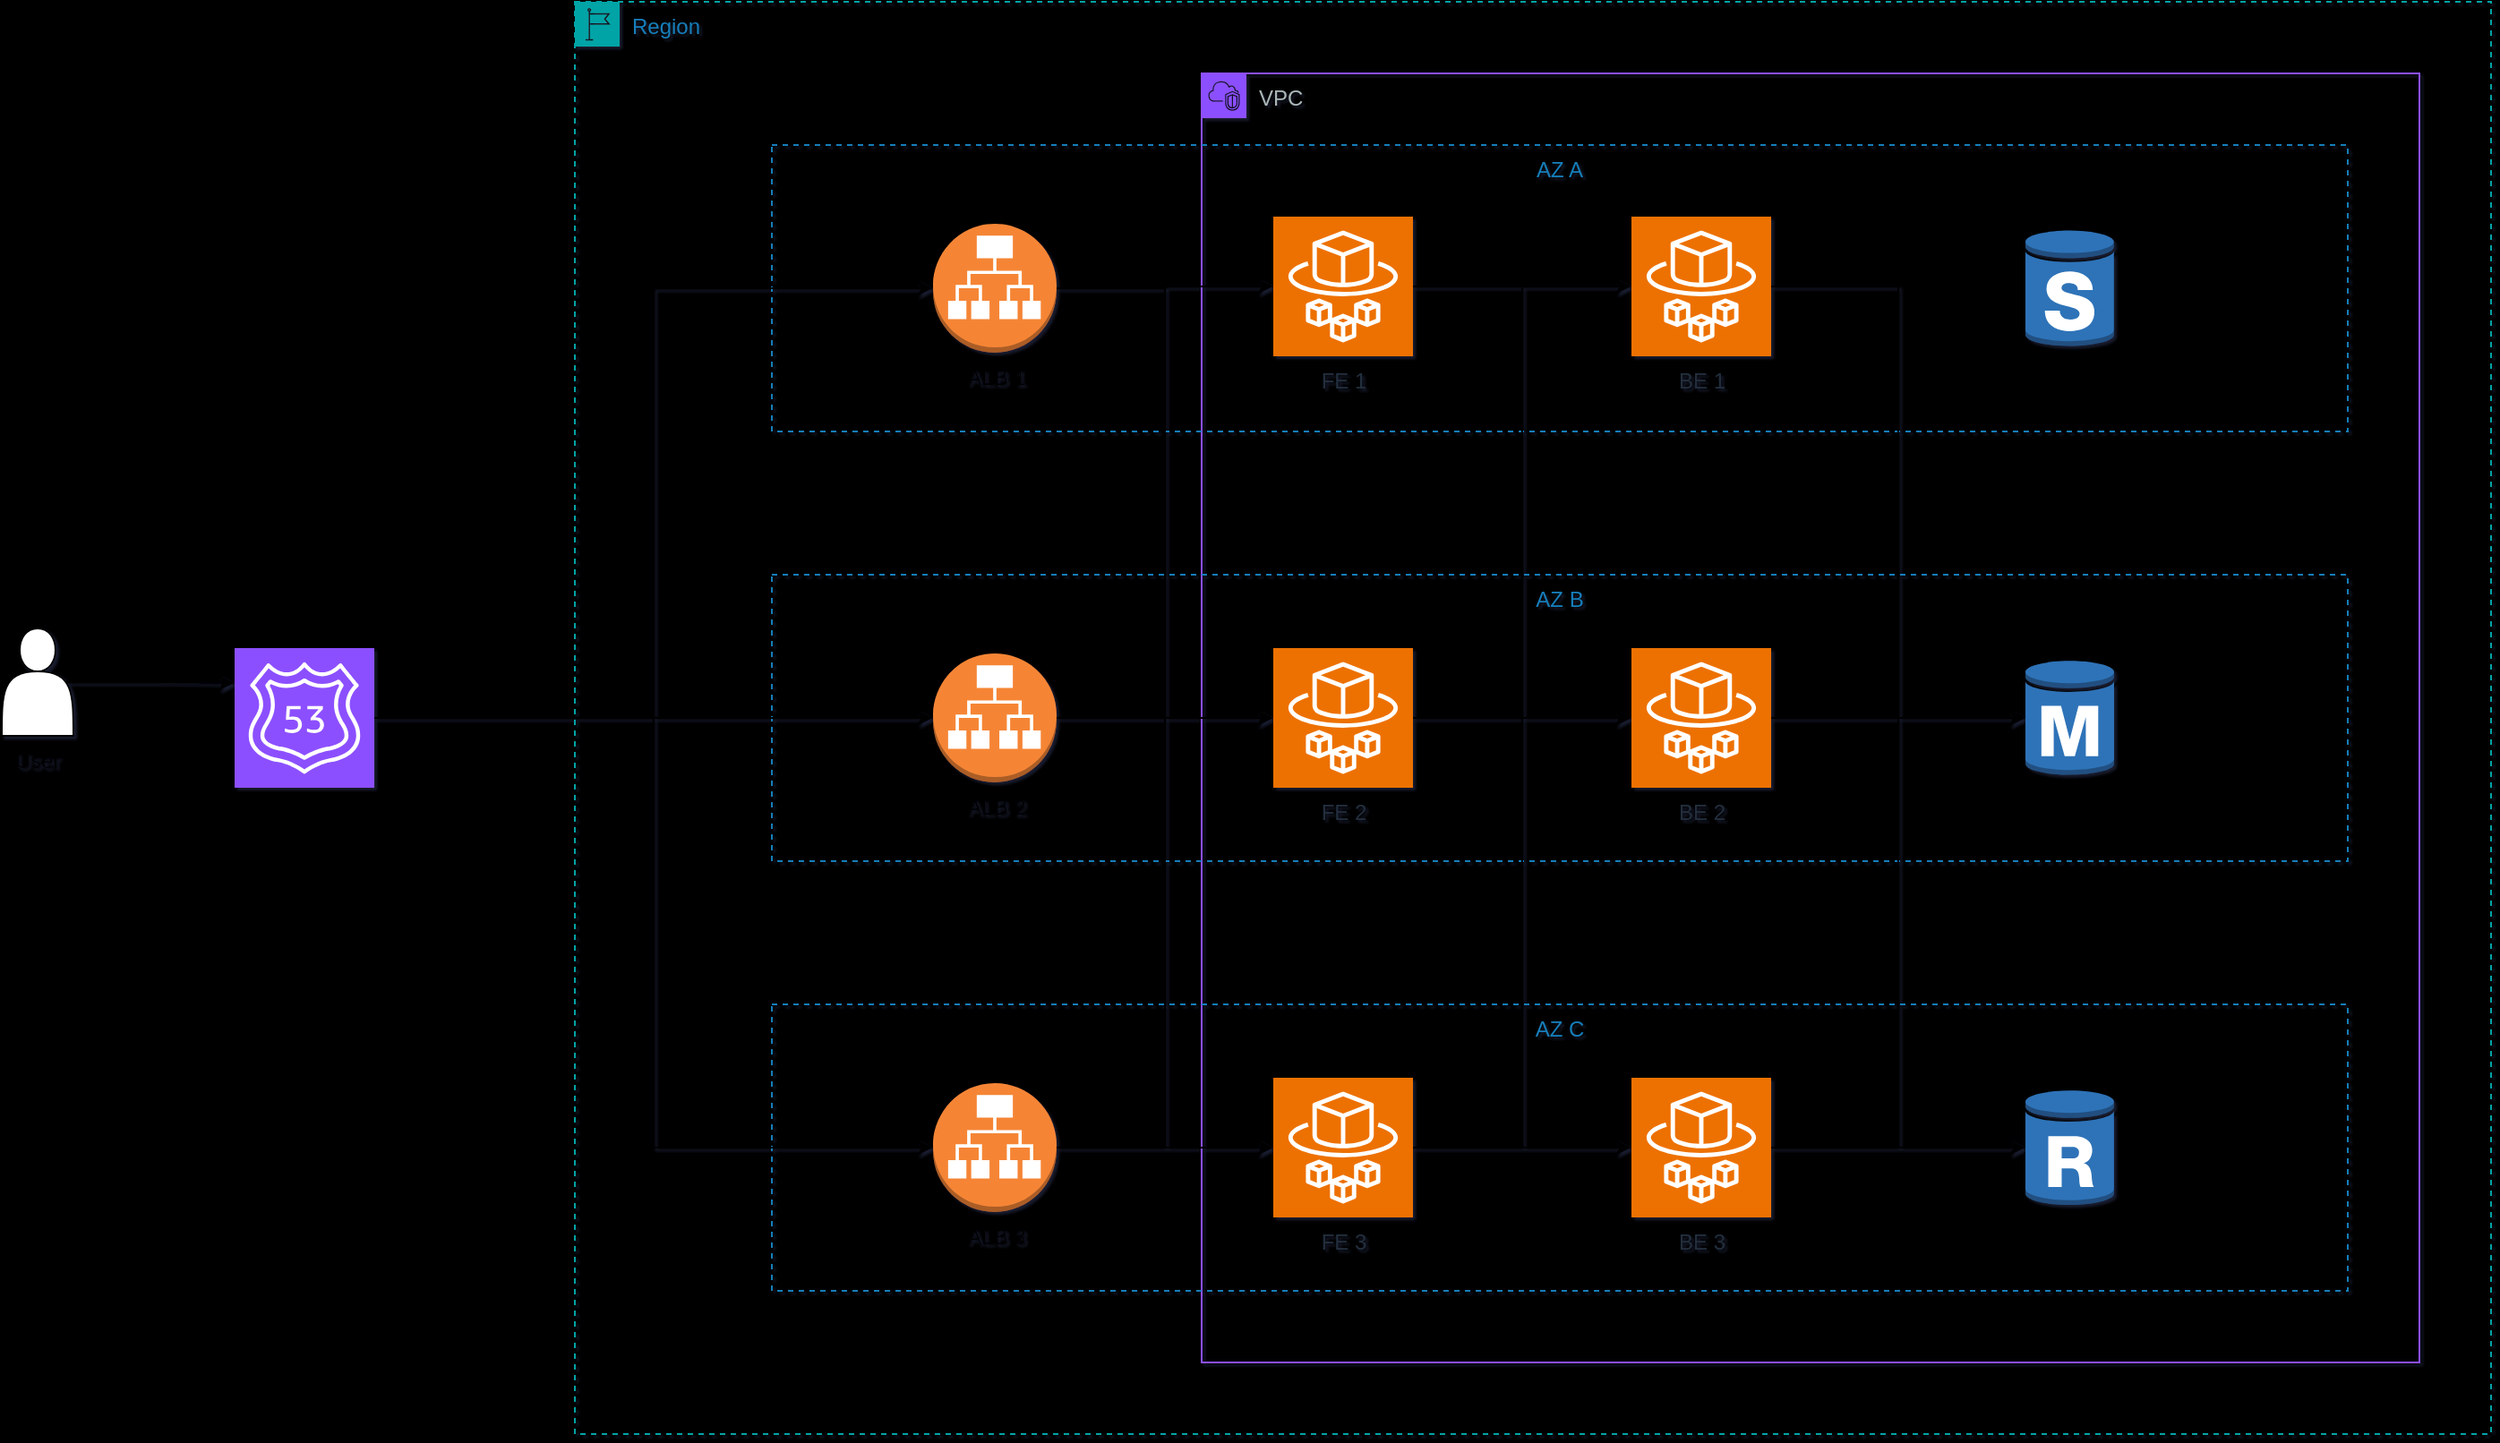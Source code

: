 <mxfile>
    <diagram id="Ht1M8jgEwFfnCIfOTk4-" name="Page-1">
        <mxGraphModel dx="518" dy="533" grid="1" gridSize="10" guides="1" tooltips="1" connect="1" arrows="1" fold="1" page="1" pageScale="1" pageWidth="1169" pageHeight="827" background="#000000" math="0" shadow="1">
            <root>
                <mxCell id="0"/>
                <mxCell id="1" parent="0"/>
                <mxCell id="lAUZnwLg1dEyD_h4AX2I-5" value="Region" style="points=[[0,0],[0.25,0],[0.5,0],[0.75,0],[1,0],[1,0.25],[1,0.5],[1,0.75],[1,1],[0.75,1],[0.5,1],[0.25,1],[0,1],[0,0.75],[0,0.5],[0,0.25]];outlineConnect=0;gradientColor=none;html=1;whiteSpace=wrap;fontSize=12;fontStyle=0;container=1;pointerEvents=0;collapsible=0;recursiveResize=0;shape=mxgraph.aws4.group;grIcon=mxgraph.aws4.group_region;strokeColor=#00A4A6;fillColor=none;verticalAlign=top;align=left;spacingLeft=30;fontColor=#147EBA;dashed=1;" parent="1" vertex="1">
                    <mxGeometry x="410" y="40" width="1070" height="800" as="geometry"/>
                </mxCell>
                <mxCell id="lAUZnwLg1dEyD_h4AX2I-1" value="VPC" style="points=[[0,0],[0.25,0],[0.5,0],[0.75,0],[1,0],[1,0.25],[1,0.5],[1,0.75],[1,1],[0.75,1],[0.5,1],[0.25,1],[0,1],[0,0.75],[0,0.5],[0,0.25]];outlineConnect=0;gradientColor=none;html=1;whiteSpace=wrap;fontSize=12;fontStyle=0;container=1;pointerEvents=0;collapsible=0;recursiveResize=0;shape=mxgraph.aws4.group;grIcon=mxgraph.aws4.group_vpc2;strokeColor=#8C4FFF;fillColor=none;verticalAlign=top;align=left;spacingLeft=30;fontColor=#AAB7B8;dashed=0;" parent="lAUZnwLg1dEyD_h4AX2I-5" vertex="1">
                    <mxGeometry x="350" y="40" width="680" height="720" as="geometry"/>
                </mxCell>
                <mxCell id="lAUZnwLg1dEyD_h4AX2I-12" value="AZ B" style="fillColor=none;strokeColor=#147EBA;dashed=1;verticalAlign=top;fontStyle=0;fontColor=#147EBA;whiteSpace=wrap;html=1;" parent="lAUZnwLg1dEyD_h4AX2I-1" vertex="1">
                    <mxGeometry x="-240" y="280" width="880" height="160" as="geometry"/>
                </mxCell>
                <mxCell id="lAUZnwLg1dEyD_h4AX2I-47" style="edgeStyle=orthogonalEdgeStyle;rounded=0;orthogonalLoop=1;jettySize=auto;html=1;exitX=1;exitY=0.5;exitDx=0;exitDy=0;exitPerimeter=0;" parent="lAUZnwLg1dEyD_h4AX2I-1" source="lAUZnwLg1dEyD_h4AX2I-13" target="lAUZnwLg1dEyD_h4AX2I-14" edge="1">
                    <mxGeometry relative="1" as="geometry"/>
                </mxCell>
                <mxCell id="lAUZnwLg1dEyD_h4AX2I-13" value="FE 2" style="sketch=0;points=[[0,0,0],[0.25,0,0],[0.5,0,0],[0.75,0,0],[1,0,0],[0,1,0],[0.25,1,0],[0.5,1,0],[0.75,1,0],[1,1,0],[0,0.25,0],[0,0.5,0],[0,0.75,0],[1,0.25,0],[1,0.5,0],[1,0.75,0]];outlineConnect=0;fontColor=#232F3E;fillColor=#ED7100;strokeColor=#ffffff;dashed=0;verticalLabelPosition=bottom;verticalAlign=top;align=center;html=1;fontSize=12;fontStyle=0;aspect=fixed;shape=mxgraph.aws4.resourceIcon;resIcon=mxgraph.aws4.fargate;" parent="lAUZnwLg1dEyD_h4AX2I-1" vertex="1">
                    <mxGeometry x="40" y="321" width="78" height="78" as="geometry"/>
                </mxCell>
                <mxCell id="lAUZnwLg1dEyD_h4AX2I-14" value="BE 2" style="sketch=0;points=[[0,0,0],[0.25,0,0],[0.5,0,0],[0.75,0,0],[1,0,0],[0,1,0],[0.25,1,0],[0.5,1,0],[0.75,1,0],[1,1,0],[0,0.25,0],[0,0.5,0],[0,0.75,0],[1,0.25,0],[1,0.5,0],[1,0.75,0]];outlineConnect=0;fontColor=#232F3E;fillColor=#ED7100;strokeColor=#ffffff;dashed=0;verticalLabelPosition=bottom;verticalAlign=top;align=center;html=1;fontSize=12;fontStyle=0;aspect=fixed;shape=mxgraph.aws4.resourceIcon;resIcon=mxgraph.aws4.fargate;" parent="lAUZnwLg1dEyD_h4AX2I-1" vertex="1">
                    <mxGeometry x="240" y="321" width="78" height="78" as="geometry"/>
                </mxCell>
                <mxCell id="lAUZnwLg1dEyD_h4AX2I-17" value="AZ C" style="fillColor=none;strokeColor=#147EBA;dashed=1;verticalAlign=top;fontStyle=0;fontColor=#147EBA;whiteSpace=wrap;html=1;" parent="lAUZnwLg1dEyD_h4AX2I-1" vertex="1">
                    <mxGeometry x="-240" y="520" width="880" height="160" as="geometry"/>
                </mxCell>
                <mxCell id="lAUZnwLg1dEyD_h4AX2I-48" style="edgeStyle=orthogonalEdgeStyle;rounded=0;orthogonalLoop=1;jettySize=auto;html=1;exitX=1;exitY=0.5;exitDx=0;exitDy=0;exitPerimeter=0;" parent="lAUZnwLg1dEyD_h4AX2I-1" source="lAUZnwLg1dEyD_h4AX2I-18" target="lAUZnwLg1dEyD_h4AX2I-19" edge="1">
                    <mxGeometry relative="1" as="geometry"/>
                </mxCell>
                <mxCell id="lAUZnwLg1dEyD_h4AX2I-51" style="edgeStyle=orthogonalEdgeStyle;rounded=0;orthogonalLoop=1;jettySize=auto;html=1;exitX=1;exitY=0.5;exitDx=0;exitDy=0;exitPerimeter=0;entryX=0;entryY=0.5;entryDx=0;entryDy=0;entryPerimeter=0;" parent="lAUZnwLg1dEyD_h4AX2I-1" source="lAUZnwLg1dEyD_h4AX2I-18" target="lAUZnwLg1dEyD_h4AX2I-14" edge="1">
                    <mxGeometry relative="1" as="geometry"/>
                </mxCell>
                <mxCell id="lAUZnwLg1dEyD_h4AX2I-18" value="FE 3" style="sketch=0;points=[[0,0,0],[0.25,0,0],[0.5,0,0],[0.75,0,0],[1,0,0],[0,1,0],[0.25,1,0],[0.5,1,0],[0.75,1,0],[1,1,0],[0,0.25,0],[0,0.5,0],[0,0.75,0],[1,0.25,0],[1,0.5,0],[1,0.75,0]];outlineConnect=0;fontColor=#232F3E;fillColor=#ED7100;strokeColor=#ffffff;dashed=0;verticalLabelPosition=bottom;verticalAlign=top;align=center;html=1;fontSize=12;fontStyle=0;aspect=fixed;shape=mxgraph.aws4.resourceIcon;resIcon=mxgraph.aws4.fargate;" parent="lAUZnwLg1dEyD_h4AX2I-1" vertex="1">
                    <mxGeometry x="40" y="561" width="78" height="78" as="geometry"/>
                </mxCell>
                <mxCell id="lAUZnwLg1dEyD_h4AX2I-19" value="BE 3" style="sketch=0;points=[[0,0,0],[0.25,0,0],[0.5,0,0],[0.75,0,0],[1,0,0],[0,1,0],[0.25,1,0],[0.5,1,0],[0.75,1,0],[1,1,0],[0,0.25,0],[0,0.5,0],[0,0.75,0],[1,0.25,0],[1,0.5,0],[1,0.75,0]];outlineConnect=0;fontColor=#232F3E;fillColor=#ED7100;strokeColor=#ffffff;dashed=0;verticalLabelPosition=bottom;verticalAlign=top;align=center;html=1;fontSize=12;fontStyle=0;aspect=fixed;shape=mxgraph.aws4.resourceIcon;resIcon=mxgraph.aws4.fargate;" parent="lAUZnwLg1dEyD_h4AX2I-1" vertex="1">
                    <mxGeometry x="240" y="561" width="78" height="78" as="geometry"/>
                </mxCell>
                <mxCell id="lAUZnwLg1dEyD_h4AX2I-6" value="AZ A" style="fillColor=none;strokeColor=#147EBA;dashed=1;verticalAlign=top;fontStyle=0;fontColor=#147EBA;whiteSpace=wrap;html=1;" parent="lAUZnwLg1dEyD_h4AX2I-1" vertex="1">
                    <mxGeometry x="-240" y="40" width="880" height="160" as="geometry"/>
                </mxCell>
                <mxCell id="lAUZnwLg1dEyD_h4AX2I-46" style="edgeStyle=orthogonalEdgeStyle;rounded=0;orthogonalLoop=1;jettySize=auto;html=1;exitX=1;exitY=0.5;exitDx=0;exitDy=0;exitPerimeter=0;" parent="lAUZnwLg1dEyD_h4AX2I-1" source="lAUZnwLg1dEyD_h4AX2I-7" target="lAUZnwLg1dEyD_h4AX2I-8" edge="1">
                    <mxGeometry relative="1" as="geometry"/>
                </mxCell>
                <mxCell id="lAUZnwLg1dEyD_h4AX2I-7" value="FE&amp;nbsp;&lt;span style=&quot;background-color: transparent; color: light-dark(rgb(35, 47, 62), rgb(189, 199, 212));&quot;&gt;1&lt;/span&gt;" style="sketch=0;points=[[0,0,0],[0.25,0,0],[0.5,0,0],[0.75,0,0],[1,0,0],[0,1,0],[0.25,1,0],[0.5,1,0],[0.75,1,0],[1,1,0],[0,0.25,0],[0,0.5,0],[0,0.75,0],[1,0.25,0],[1,0.5,0],[1,0.75,0]];outlineConnect=0;fontColor=#232F3E;fillColor=#ED7100;strokeColor=#ffffff;dashed=0;verticalLabelPosition=bottom;verticalAlign=top;align=center;html=1;fontSize=12;fontStyle=0;aspect=fixed;shape=mxgraph.aws4.resourceIcon;resIcon=mxgraph.aws4.fargate;" parent="lAUZnwLg1dEyD_h4AX2I-1" vertex="1">
                    <mxGeometry x="40" y="80" width="78" height="78" as="geometry"/>
                </mxCell>
                <mxCell id="lAUZnwLg1dEyD_h4AX2I-8" value="BE 1" style="sketch=0;points=[[0,0,0],[0.25,0,0],[0.5,0,0],[0.75,0,0],[1,0,0],[0,1,0],[0.25,1,0],[0.5,1,0],[0.75,1,0],[1,1,0],[0,0.25,0],[0,0.5,0],[0,0.75,0],[1,0.25,0],[1,0.5,0],[1,0.75,0]];outlineConnect=0;fontColor=#232F3E;fillColor=#ED7100;strokeColor=#ffffff;dashed=0;verticalLabelPosition=bottom;verticalAlign=top;align=center;html=1;fontSize=12;fontStyle=0;aspect=fixed;shape=mxgraph.aws4.resourceIcon;resIcon=mxgraph.aws4.fargate;" parent="lAUZnwLg1dEyD_h4AX2I-1" vertex="1">
                    <mxGeometry x="240" y="80" width="78" height="78" as="geometry"/>
                </mxCell>
                <mxCell id="lAUZnwLg1dEyD_h4AX2I-11" value="" style="outlineConnect=0;dashed=0;verticalLabelPosition=bottom;verticalAlign=top;align=center;html=1;shape=mxgraph.aws3.rds_db_instance;fillColor=#2E73B8;gradientColor=none;" parent="lAUZnwLg1dEyD_h4AX2I-1" vertex="1">
                    <mxGeometry x="460" y="327" width="49.5" height="66" as="geometry"/>
                </mxCell>
                <mxCell id="lAUZnwLg1dEyD_h4AX2I-22" value="" style="outlineConnect=0;dashed=0;verticalLabelPosition=bottom;verticalAlign=top;align=center;html=1;shape=mxgraph.aws3.rds_db_instance_standby_multi_az;fillColor=#2E73B8;gradientColor=none;" parent="lAUZnwLg1dEyD_h4AX2I-1" vertex="1">
                    <mxGeometry x="460" y="87" width="49.5" height="66" as="geometry"/>
                </mxCell>
                <mxCell id="lAUZnwLg1dEyD_h4AX2I-27" value="" style="outlineConnect=0;dashed=0;verticalLabelPosition=bottom;verticalAlign=top;align=center;html=1;shape=mxgraph.aws3.rds_db_instance_read_replica;fillColor=#2E73B8;gradientColor=none;" parent="lAUZnwLg1dEyD_h4AX2I-1" vertex="1">
                    <mxGeometry x="460" y="567" width="49.5" height="66" as="geometry"/>
                </mxCell>
                <mxCell id="lAUZnwLg1dEyD_h4AX2I-50" style="edgeStyle=orthogonalEdgeStyle;rounded=0;orthogonalLoop=1;jettySize=auto;html=1;exitX=1;exitY=0.5;exitDx=0;exitDy=0;exitPerimeter=0;entryX=0;entryY=0.5;entryDx=0;entryDy=0;entryPerimeter=0;" parent="lAUZnwLg1dEyD_h4AX2I-1" source="lAUZnwLg1dEyD_h4AX2I-7" target="lAUZnwLg1dEyD_h4AX2I-14" edge="1">
                    <mxGeometry relative="1" as="geometry"/>
                </mxCell>
                <mxCell id="lAUZnwLg1dEyD_h4AX2I-53" style="edgeStyle=orthogonalEdgeStyle;rounded=0;orthogonalLoop=1;jettySize=auto;html=1;exitX=1;exitY=0.5;exitDx=0;exitDy=0;exitPerimeter=0;entryX=0;entryY=0.5;entryDx=0;entryDy=0;entryPerimeter=0;" parent="lAUZnwLg1dEyD_h4AX2I-1" source="lAUZnwLg1dEyD_h4AX2I-14" target="lAUZnwLg1dEyD_h4AX2I-11" edge="1">
                    <mxGeometry relative="1" as="geometry"/>
                </mxCell>
                <mxCell id="lAUZnwLg1dEyD_h4AX2I-55" style="edgeStyle=orthogonalEdgeStyle;rounded=0;orthogonalLoop=1;jettySize=auto;html=1;exitX=1;exitY=0.5;exitDx=0;exitDy=0;exitPerimeter=0;entryX=0;entryY=0.5;entryDx=0;entryDy=0;entryPerimeter=0;" parent="lAUZnwLg1dEyD_h4AX2I-1" source="lAUZnwLg1dEyD_h4AX2I-8" target="lAUZnwLg1dEyD_h4AX2I-11" edge="1">
                    <mxGeometry relative="1" as="geometry"/>
                </mxCell>
                <mxCell id="lAUZnwLg1dEyD_h4AX2I-56" style="edgeStyle=orthogonalEdgeStyle;rounded=0;orthogonalLoop=1;jettySize=auto;html=1;exitX=1;exitY=0.5;exitDx=0;exitDy=0;exitPerimeter=0;entryX=0;entryY=0.5;entryDx=0;entryDy=0;entryPerimeter=0;" parent="lAUZnwLg1dEyD_h4AX2I-1" source="lAUZnwLg1dEyD_h4AX2I-19" target="lAUZnwLg1dEyD_h4AX2I-11" edge="1">
                    <mxGeometry relative="1" as="geometry"/>
                </mxCell>
                <mxCell id="lAUZnwLg1dEyD_h4AX2I-58" style="edgeStyle=orthogonalEdgeStyle;rounded=0;orthogonalLoop=1;jettySize=auto;html=1;exitX=1;exitY=0.5;exitDx=0;exitDy=0;exitPerimeter=0;entryX=0;entryY=0.5;entryDx=0;entryDy=0;entryPerimeter=0;" parent="lAUZnwLg1dEyD_h4AX2I-1" source="lAUZnwLg1dEyD_h4AX2I-19" target="lAUZnwLg1dEyD_h4AX2I-27" edge="1">
                    <mxGeometry relative="1" as="geometry"/>
                </mxCell>
                <mxCell id="lAUZnwLg1dEyD_h4AX2I-24" value="User" style="shape=actor;whiteSpace=wrap;html=1;labelPosition=center;verticalLabelPosition=bottom;align=center;verticalAlign=top;" parent="1" vertex="1">
                    <mxGeometry x="90" y="390" width="40" height="60" as="geometry"/>
                </mxCell>
                <mxCell id="lAUZnwLg1dEyD_h4AX2I-34" style="edgeStyle=orthogonalEdgeStyle;rounded=0;orthogonalLoop=1;jettySize=auto;html=1;exitX=1;exitY=0.5;exitDx=0;exitDy=0;exitPerimeter=0;" parent="1" source="lAUZnwLg1dEyD_h4AX2I-25" target="lAUZnwLg1dEyD_h4AX2I-15" edge="1">
                    <mxGeometry relative="1" as="geometry"/>
                </mxCell>
                <mxCell id="lAUZnwLg1dEyD_h4AX2I-25" value="" style="sketch=0;points=[[0,0,0],[0.25,0,0],[0.5,0,0],[0.75,0,0],[1,0,0],[0,1,0],[0.25,1,0],[0.5,1,0],[0.75,1,0],[1,1,0],[0,0.25,0],[0,0.5,0],[0,0.75,0],[1,0.25,0],[1,0.5,0],[1,0.75,0]];outlineConnect=0;fontColor=#232F3E;fillColor=#8C4FFF;strokeColor=#ffffff;dashed=0;verticalLabelPosition=bottom;verticalAlign=top;align=center;html=1;fontSize=12;fontStyle=0;aspect=fixed;shape=mxgraph.aws4.resourceIcon;resIcon=mxgraph.aws4.route_53;" parent="1" vertex="1">
                    <mxGeometry x="220" y="401" width="78" height="78" as="geometry"/>
                </mxCell>
                <mxCell id="lAUZnwLg1dEyD_h4AX2I-33" style="edgeStyle=orthogonalEdgeStyle;rounded=0;orthogonalLoop=1;jettySize=auto;html=1;exitX=1;exitY=0.5;exitDx=0;exitDy=0;exitPerimeter=0;entryX=0;entryY=0.5;entryDx=0;entryDy=0;entryPerimeter=0;" parent="1" source="lAUZnwLg1dEyD_h4AX2I-25" target="lAUZnwLg1dEyD_h4AX2I-9" edge="1">
                    <mxGeometry relative="1" as="geometry"/>
                </mxCell>
                <mxCell id="lAUZnwLg1dEyD_h4AX2I-35" style="edgeStyle=orthogonalEdgeStyle;rounded=0;orthogonalLoop=1;jettySize=auto;html=1;exitX=0.9;exitY=0.5;exitDx=0;exitDy=0;exitPerimeter=0;entryX=0;entryY=0.25;entryDx=0;entryDy=0;entryPerimeter=0;" parent="1" source="lAUZnwLg1dEyD_h4AX2I-24" target="lAUZnwLg1dEyD_h4AX2I-25" edge="1">
                    <mxGeometry relative="1" as="geometry"/>
                </mxCell>
                <mxCell id="lAUZnwLg1dEyD_h4AX2I-20" value="ALB 3" style="outlineConnect=0;dashed=0;verticalLabelPosition=bottom;verticalAlign=top;align=center;html=1;shape=mxgraph.aws3.application_load_balancer;fillColor=#F58536;gradientColor=none;" parent="1" vertex="1">
                    <mxGeometry x="610" y="644" width="69" height="72" as="geometry"/>
                </mxCell>
                <mxCell id="lAUZnwLg1dEyD_h4AX2I-9" value="ALB 1" style="outlineConnect=0;dashed=0;verticalLabelPosition=bottom;verticalAlign=top;align=center;html=1;shape=mxgraph.aws3.application_load_balancer;fillColor=#F58536;gradientColor=none;" parent="1" vertex="1">
                    <mxGeometry x="610" y="164" width="69" height="72" as="geometry"/>
                </mxCell>
                <mxCell id="lAUZnwLg1dEyD_h4AX2I-43" style="edgeStyle=orthogonalEdgeStyle;rounded=0;orthogonalLoop=1;jettySize=auto;html=1;exitX=1;exitY=0.5;exitDx=0;exitDy=0;exitPerimeter=0;entryX=0;entryY=0.5;entryDx=0;entryDy=0;entryPerimeter=0;" parent="1" source="lAUZnwLg1dEyD_h4AX2I-15" target="lAUZnwLg1dEyD_h4AX2I-13" edge="1">
                    <mxGeometry relative="1" as="geometry">
                        <mxPoint x="740" y="439.909" as="targetPoint"/>
                    </mxGeometry>
                </mxCell>
                <mxCell id="lAUZnwLg1dEyD_h4AX2I-15" value="ALB 2" style="outlineConnect=0;dashed=0;verticalLabelPosition=bottom;verticalAlign=top;align=center;html=1;shape=mxgraph.aws3.application_load_balancer;fillColor=#F58536;gradientColor=none;" parent="1" vertex="1">
                    <mxGeometry x="610" y="404" width="69" height="72" as="geometry"/>
                </mxCell>
                <mxCell id="lAUZnwLg1dEyD_h4AX2I-37" style="edgeStyle=orthogonalEdgeStyle;rounded=0;orthogonalLoop=1;jettySize=auto;html=1;exitX=1;exitY=0.5;exitDx=0;exitDy=0;exitPerimeter=0;entryX=0;entryY=0.5;entryDx=0;entryDy=0;entryPerimeter=0;" parent="1" source="lAUZnwLg1dEyD_h4AX2I-25" target="lAUZnwLg1dEyD_h4AX2I-20" edge="1">
                    <mxGeometry relative="1" as="geometry"/>
                </mxCell>
                <mxCell id="lAUZnwLg1dEyD_h4AX2I-40" style="edgeStyle=orthogonalEdgeStyle;rounded=0;orthogonalLoop=1;jettySize=auto;html=1;exitX=1;exitY=0.5;exitDx=0;exitDy=0;exitPerimeter=0;entryX=0;entryY=0.5;entryDx=0;entryDy=0;entryPerimeter=0;" parent="1" source="lAUZnwLg1dEyD_h4AX2I-9" target="lAUZnwLg1dEyD_h4AX2I-7" edge="1">
                    <mxGeometry relative="1" as="geometry"/>
                </mxCell>
                <mxCell id="lAUZnwLg1dEyD_h4AX2I-41" style="edgeStyle=orthogonalEdgeStyle;rounded=0;orthogonalLoop=1;jettySize=auto;html=1;exitX=1;exitY=0.5;exitDx=0;exitDy=0;exitPerimeter=0;entryX=0;entryY=0.5;entryDx=0;entryDy=0;entryPerimeter=0;" parent="1" source="lAUZnwLg1dEyD_h4AX2I-9" target="lAUZnwLg1dEyD_h4AX2I-13" edge="1">
                    <mxGeometry relative="1" as="geometry"/>
                </mxCell>
                <mxCell id="lAUZnwLg1dEyD_h4AX2I-42" style="edgeStyle=orthogonalEdgeStyle;rounded=0;orthogonalLoop=1;jettySize=auto;html=1;exitX=1;exitY=0.5;exitDx=0;exitDy=0;exitPerimeter=0;entryX=0;entryY=0.5;entryDx=0;entryDy=0;entryPerimeter=0;" parent="1" source="lAUZnwLg1dEyD_h4AX2I-9" target="lAUZnwLg1dEyD_h4AX2I-18" edge="1">
                    <mxGeometry relative="1" as="geometry"/>
                </mxCell>
                <mxCell id="lAUZnwLg1dEyD_h4AX2I-45" style="edgeStyle=orthogonalEdgeStyle;rounded=0;orthogonalLoop=1;jettySize=auto;html=1;exitX=1;exitY=0.5;exitDx=0;exitDy=0;exitPerimeter=0;entryX=0;entryY=0.5;entryDx=0;entryDy=0;entryPerimeter=0;" parent="1" source="lAUZnwLg1dEyD_h4AX2I-20" target="lAUZnwLg1dEyD_h4AX2I-18" edge="1">
                    <mxGeometry relative="1" as="geometry"/>
                </mxCell>
            </root>
        </mxGraphModel>
    </diagram>
</mxfile>